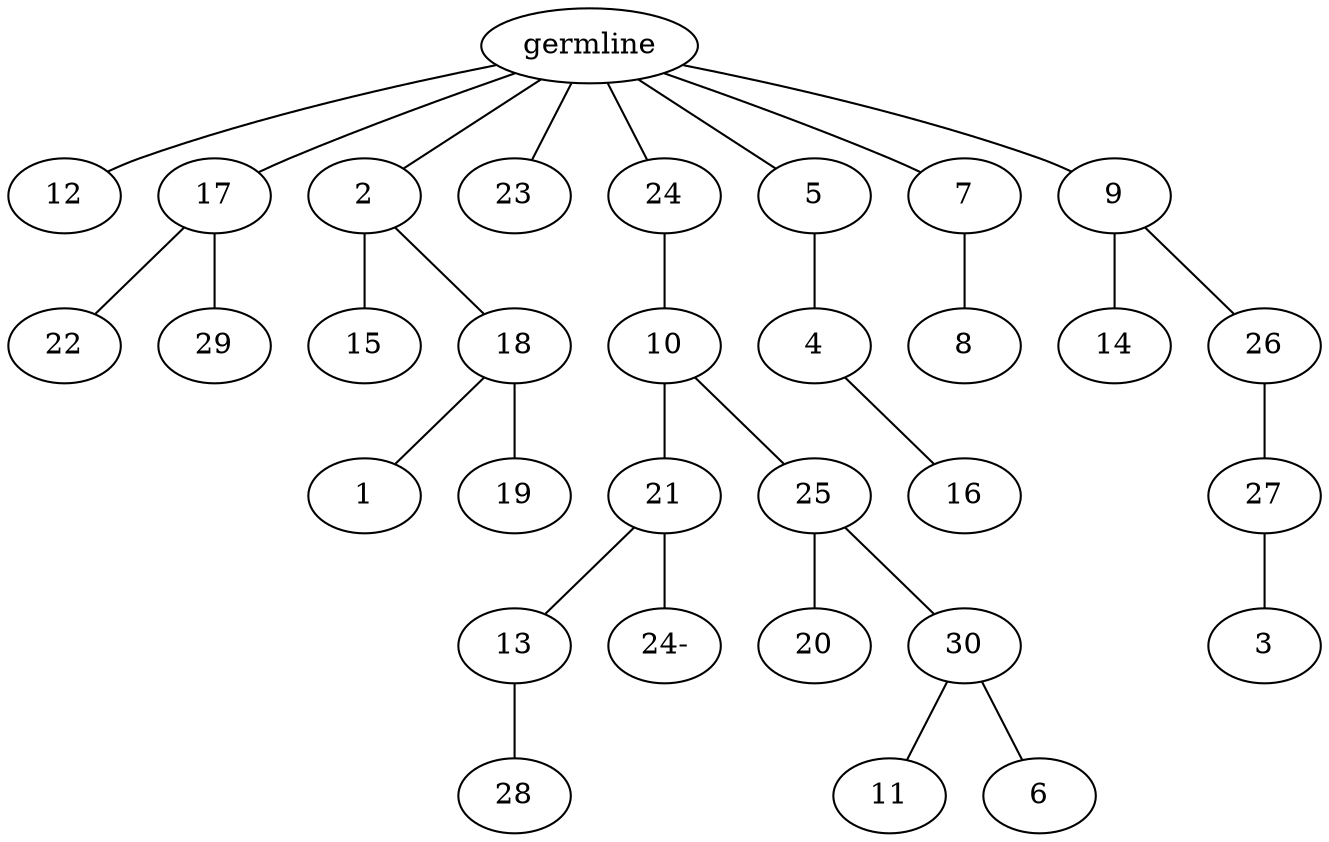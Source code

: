 graph tree {
    "139962967347936" [label="germline"];
    "139962967262544" [label="12"];
    "139962966970864" [label="17"];
    "139962966971632" [label="22"];
    "139962966972112" [label="29"];
    "139962966972304" [label="2"];
    "139962966971248" [label="15"];
    "139962966972208" [label="18"];
    "139962966972064" [label="1"];
    "139962966972256" [label="19"];
    "139962966972688" [label="23"];
    "139962966973456" [label="24"];
    "139962966973072" [label="10"];
    "139962966972160" [label="21"];
    "139962966972880" [label="13"];
    "139962966973264" [label="28"];
    "139962967413616" [label="24-"];
    "139962966972928" [label="25"];
    "139962966974416" [label="20"];
    "139962966973312" [label="30"];
    "139962966973984" [label="11"];
    "139962966973696" [label="6"];
    "139962966973024" [label="5"];
    "139962966972544" [label="4"];
    "139962966972832" [label="16"];
    "139962966974224" [label="7"];
    "139962966972976" [label="8"];
    "139962966973216" [label="9"];
    "139962966973792" [label="14"];
    "139962966973552" [label="26"];
    "139962966995392" [label="27"];
    "139962966995440" [label="3"];
    "139962967347936" -- "139962967262544";
    "139962967347936" -- "139962966970864";
    "139962967347936" -- "139962966972304";
    "139962967347936" -- "139962966972688";
    "139962967347936" -- "139962966973456";
    "139962967347936" -- "139962966973024";
    "139962967347936" -- "139962966974224";
    "139962967347936" -- "139962966973216";
    "139962966970864" -- "139962966971632";
    "139962966970864" -- "139962966972112";
    "139962966972304" -- "139962966971248";
    "139962966972304" -- "139962966972208";
    "139962966972208" -- "139962966972064";
    "139962966972208" -- "139962966972256";
    "139962966973456" -- "139962966973072";
    "139962966973072" -- "139962966972160";
    "139962966973072" -- "139962966972928";
    "139962966972160" -- "139962966972880";
    "139962966972160" -- "139962967413616";
    "139962966972880" -- "139962966973264";
    "139962966972928" -- "139962966974416";
    "139962966972928" -- "139962966973312";
    "139962966973312" -- "139962966973984";
    "139962966973312" -- "139962966973696";
    "139962966973024" -- "139962966972544";
    "139962966972544" -- "139962966972832";
    "139962966974224" -- "139962966972976";
    "139962966973216" -- "139962966973792";
    "139962966973216" -- "139962966973552";
    "139962966973552" -- "139962966995392";
    "139962966995392" -- "139962966995440";
}
